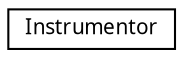 digraph "Graphical Class Hierarchy"
{
 // LATEX_PDF_SIZE
  edge [fontname="Arial.ttf",fontsize="10",labelfontname="Arial.ttf",labelfontsize="10"];
  node [fontname="Arial.ttf",fontsize="10",shape=record];
  rankdir="LR";
  Node0 [label="Instrumentor",height=0.2,width=0.4,color="black", fillcolor="white", style="filled",URL="$class_instrumentor.html",tooltip="Basic instrumentation profiler for Google Chrome tracing format."];
}
